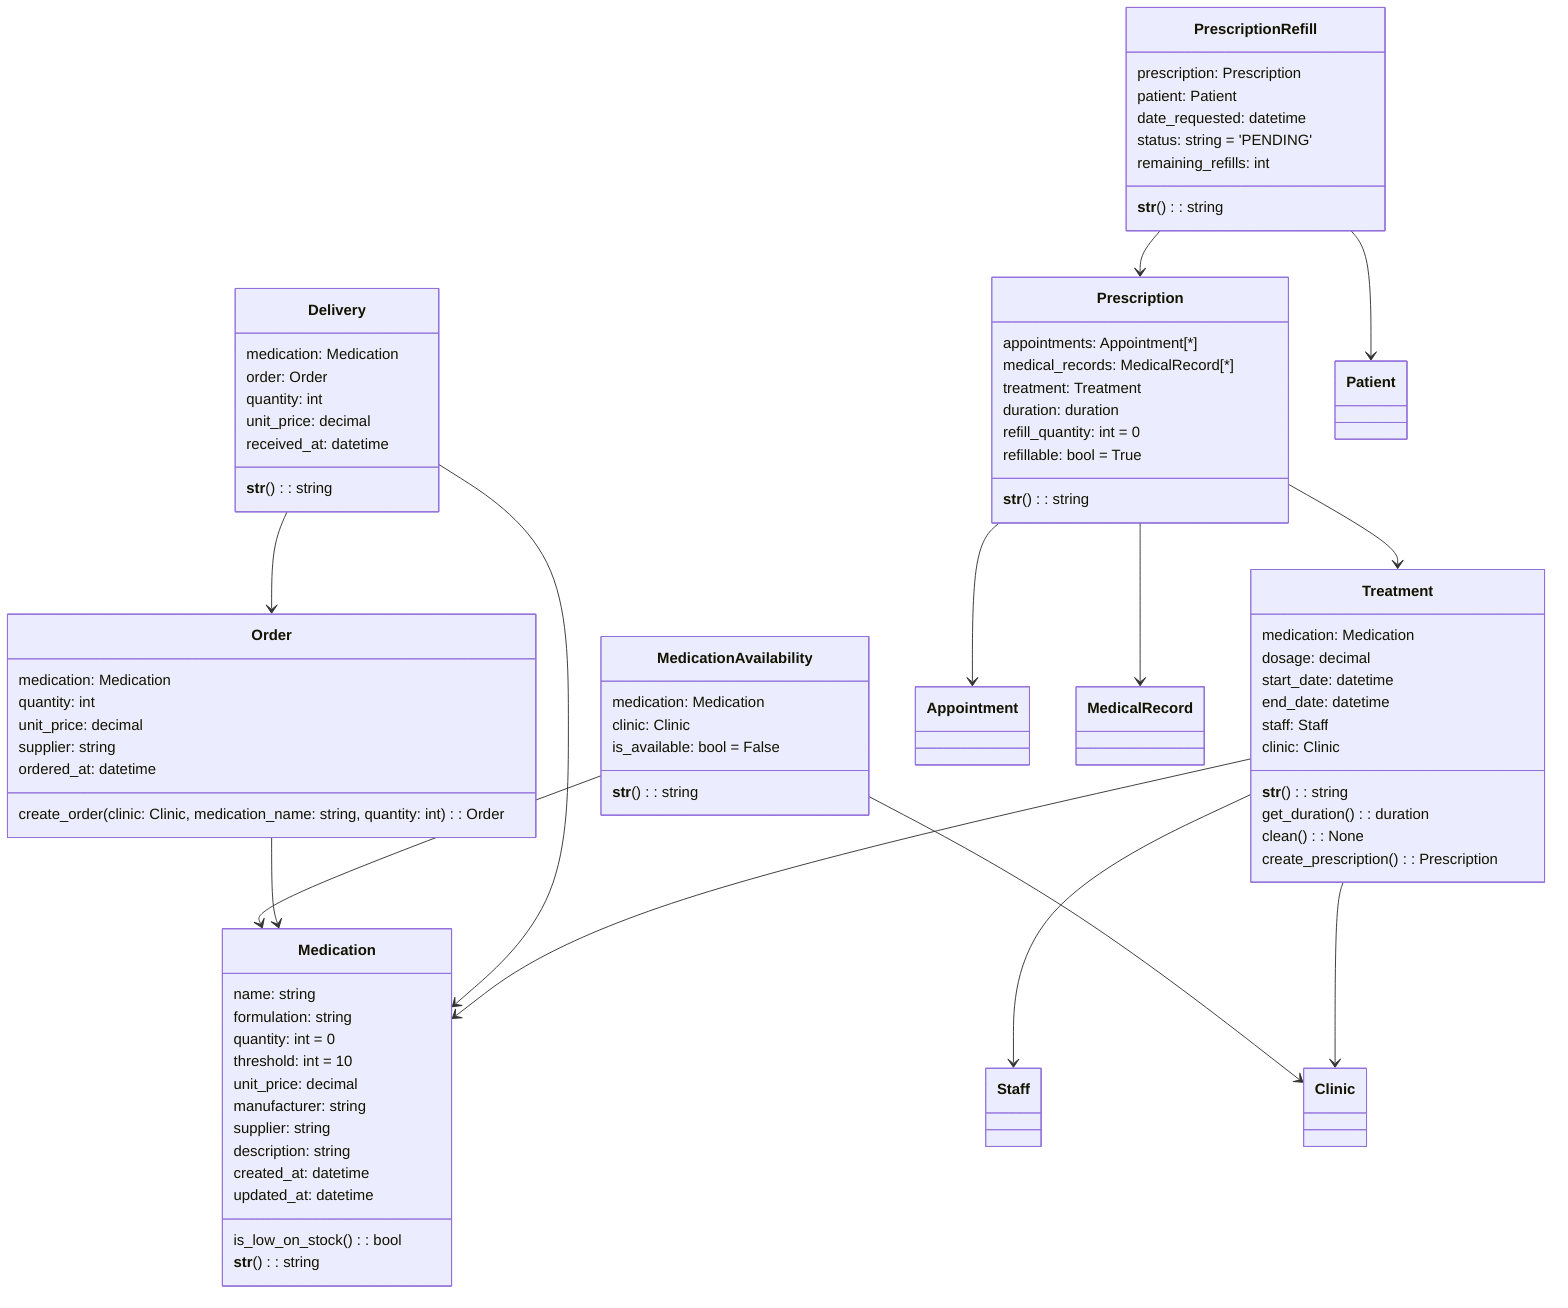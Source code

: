 classDiagram
    class Medication {
        name: string
        formulation: string
        quantity: int = 0
        threshold: int = 10
        unit_price: decimal
        manufacturer: string
        supplier: string
        description: string
        created_at: datetime
        updated_at: datetime
        is_low_on_stock(): bool
        __str__(): string
    }

    class MedicationAvailability {
        medication: Medication
        clinic: Clinic
        is_available: bool = False
        __str__(): string
    }

    class Order {
        medication: Medication
        quantity: int
        unit_price: decimal
        supplier: string
        ordered_at: datetime
        create_order(clinic: Clinic, medication_name: string, quantity: int): Order
    }

    class Delivery {
        medication: Medication
        order: Order
        quantity: int
        unit_price: decimal
        received_at: datetime
        __str__(): string
    }

    class Treatment {
        medication: Medication
        dosage: decimal
        start_date: datetime
        end_date: datetime
        staff: Staff
        clinic: Clinic
        __str__(): string
        get_duration(): duration
        clean(): None
        create_prescription(): Prescription
    }

    class Prescription {
        appointments: Appointment[*]
        medical_records: MedicalRecord[*]
        treatment: Treatment
        duration: duration
        refill_quantity: int = 0
        refillable: bool = True
        __str__(): string
    }

    class PrescriptionRefill {
        prescription: Prescription
        patient: Patient
        date_requested: datetime
        status: string = 'PENDING'
        __str__(): string
        remaining_refills: int
    }

    MedicationAvailability --> Medication
    MedicationAvailability --> Clinic
    Order --> Medication
    Delivery --> Medication
    Delivery --> Order
    Treatment --> Medication
    Treatment --> Staff
    Treatment --> Clinic
    Prescription --> Appointment
    Prescription --> MedicalRecord
    Prescription --> Treatment
    PrescriptionRefill --> Prescription
    PrescriptionRefill --> Patient